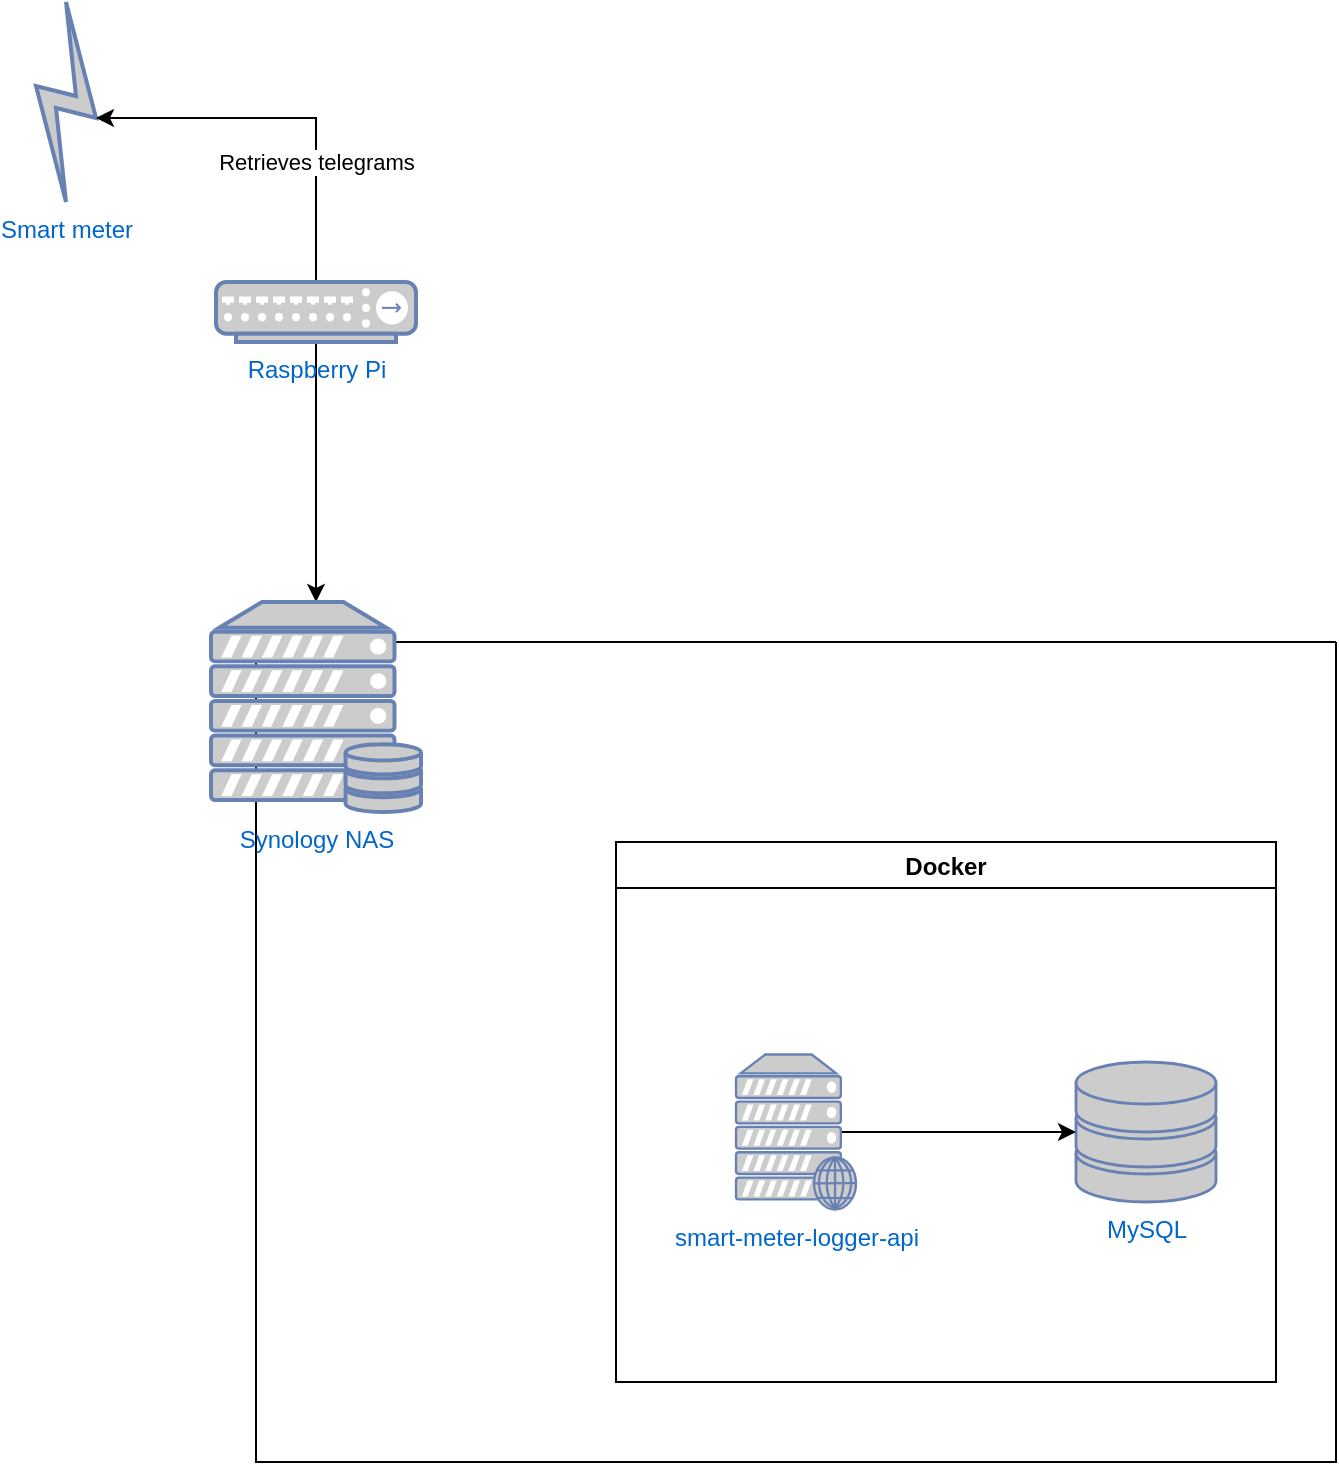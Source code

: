 <mxfile version="15.4.0" type="device"><diagram id="QLEfsPRcbRvaoG-X_4o2" name="Page-1"><mxGraphModel dx="1086" dy="798" grid="1" gridSize="10" guides="1" tooltips="1" connect="1" arrows="1" fold="1" page="1" pageScale="1" pageWidth="827" pageHeight="1169" math="0" shadow="0"><root><mxCell id="0"/><mxCell id="1" parent="0"/><mxCell id="DoWac-FPMIIAnSZb_dZ5-1" value="Smart meter" style="fontColor=#0066CC;verticalAlign=top;verticalLabelPosition=bottom;labelPosition=center;align=center;html=1;outlineConnect=0;fillColor=#CCCCCC;strokeColor=#6881B3;gradientColor=none;gradientDirection=north;strokeWidth=2;shape=mxgraph.networks.comm_link;" vertex="1" parent="1"><mxGeometry x="100" y="120" width="30" height="100" as="geometry"/></mxCell><mxCell id="DoWac-FPMIIAnSZb_dZ5-5" style="edgeStyle=orthogonalEdgeStyle;rounded=0;orthogonalLoop=1;jettySize=auto;html=1;exitX=0.5;exitY=1;exitDx=0;exitDy=0;exitPerimeter=0;" edge="1" parent="1" source="DoWac-FPMIIAnSZb_dZ5-2" target="DoWac-FPMIIAnSZb_dZ5-4"><mxGeometry relative="1" as="geometry"/></mxCell><mxCell id="DoWac-FPMIIAnSZb_dZ5-6" style="edgeStyle=orthogonalEdgeStyle;rounded=0;orthogonalLoop=1;jettySize=auto;html=1;exitX=0.5;exitY=0;exitDx=0;exitDy=0;exitPerimeter=0;entryX=1;entryY=0.58;entryDx=0;entryDy=0;entryPerimeter=0;" edge="1" parent="1" source="DoWac-FPMIIAnSZb_dZ5-2" target="DoWac-FPMIIAnSZb_dZ5-1"><mxGeometry relative="1" as="geometry"/></mxCell><mxCell id="DoWac-FPMIIAnSZb_dZ5-7" value="Retrieves telegrams" style="edgeLabel;html=1;align=center;verticalAlign=middle;resizable=0;points=[];" vertex="1" connectable="0" parent="DoWac-FPMIIAnSZb_dZ5-6"><mxGeometry x="-0.25" y="3" relative="1" as="geometry"><mxPoint x="3" y="12" as="offset"/></mxGeometry></mxCell><mxCell id="DoWac-FPMIIAnSZb_dZ5-2" value="Raspberry Pi" style="fontColor=#0066CC;verticalAlign=top;verticalLabelPosition=bottom;labelPosition=center;align=center;html=1;outlineConnect=0;fillColor=#CCCCCC;strokeColor=#6881B3;gradientColor=none;gradientDirection=north;strokeWidth=2;shape=mxgraph.networks.hub;" vertex="1" parent="1"><mxGeometry x="190" y="260" width="100" height="30" as="geometry"/></mxCell><mxCell id="DoWac-FPMIIAnSZb_dZ5-8" value="" style="swimlane;startSize=0;" vertex="1" parent="1"><mxGeometry x="210" y="440" width="540" height="410" as="geometry"/></mxCell><mxCell id="DoWac-FPMIIAnSZb_dZ5-10" value="Docker" style="swimlane;" vertex="1" parent="DoWac-FPMIIAnSZb_dZ5-8"><mxGeometry x="180" y="100" width="330" height="270" as="geometry"/></mxCell><mxCell id="DoWac-FPMIIAnSZb_dZ5-11" value="MySQL" style="fontColor=#0066CC;verticalAlign=top;verticalLabelPosition=bottom;labelPosition=center;align=center;html=1;outlineConnect=0;fillColor=#CCCCCC;strokeColor=#6881B3;gradientColor=none;gradientDirection=north;strokeWidth=2;shape=mxgraph.networks.storage;" vertex="1" parent="DoWac-FPMIIAnSZb_dZ5-10"><mxGeometry x="230" y="110" width="70" height="70" as="geometry"/></mxCell><mxCell id="DoWac-FPMIIAnSZb_dZ5-13" style="edgeStyle=orthogonalEdgeStyle;rounded=0;orthogonalLoop=1;jettySize=auto;html=1;exitX=0.88;exitY=0.5;exitDx=0;exitDy=0;exitPerimeter=0;entryX=0;entryY=0.5;entryDx=0;entryDy=0;entryPerimeter=0;" edge="1" parent="DoWac-FPMIIAnSZb_dZ5-10" source="DoWac-FPMIIAnSZb_dZ5-12" target="DoWac-FPMIIAnSZb_dZ5-11"><mxGeometry relative="1" as="geometry"/></mxCell><mxCell id="DoWac-FPMIIAnSZb_dZ5-12" value="smart-meter-logger-api" style="fontColor=#0066CC;verticalAlign=top;verticalLabelPosition=bottom;labelPosition=center;align=center;html=1;outlineConnect=0;fillColor=#CCCCCC;strokeColor=#6881B3;gradientColor=none;gradientDirection=north;strokeWidth=2;shape=mxgraph.networks.web_server;" vertex="1" parent="DoWac-FPMIIAnSZb_dZ5-10"><mxGeometry x="60" y="106.25" width="60" height="77.5" as="geometry"/></mxCell><mxCell id="DoWac-FPMIIAnSZb_dZ5-4" value="Synology NAS" style="fontColor=#0066CC;verticalAlign=top;verticalLabelPosition=bottom;labelPosition=center;align=center;html=1;outlineConnect=0;fillColor=#CCCCCC;strokeColor=#6881B3;gradientColor=none;gradientDirection=north;strokeWidth=2;shape=mxgraph.networks.server_storage;" vertex="1" parent="1"><mxGeometry x="187.5" y="420" width="105" height="105" as="geometry"/></mxCell></root></mxGraphModel></diagram></mxfile>
